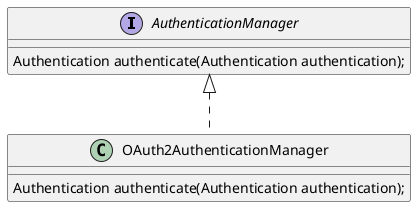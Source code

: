 @startuml
interface AuthenticationManager {
    Authentication authenticate(Authentication authentication);
}

class OAuth2AuthenticationManager implements AuthenticationManager{
    Authentication authenticate(Authentication authentication);
}
@enduml